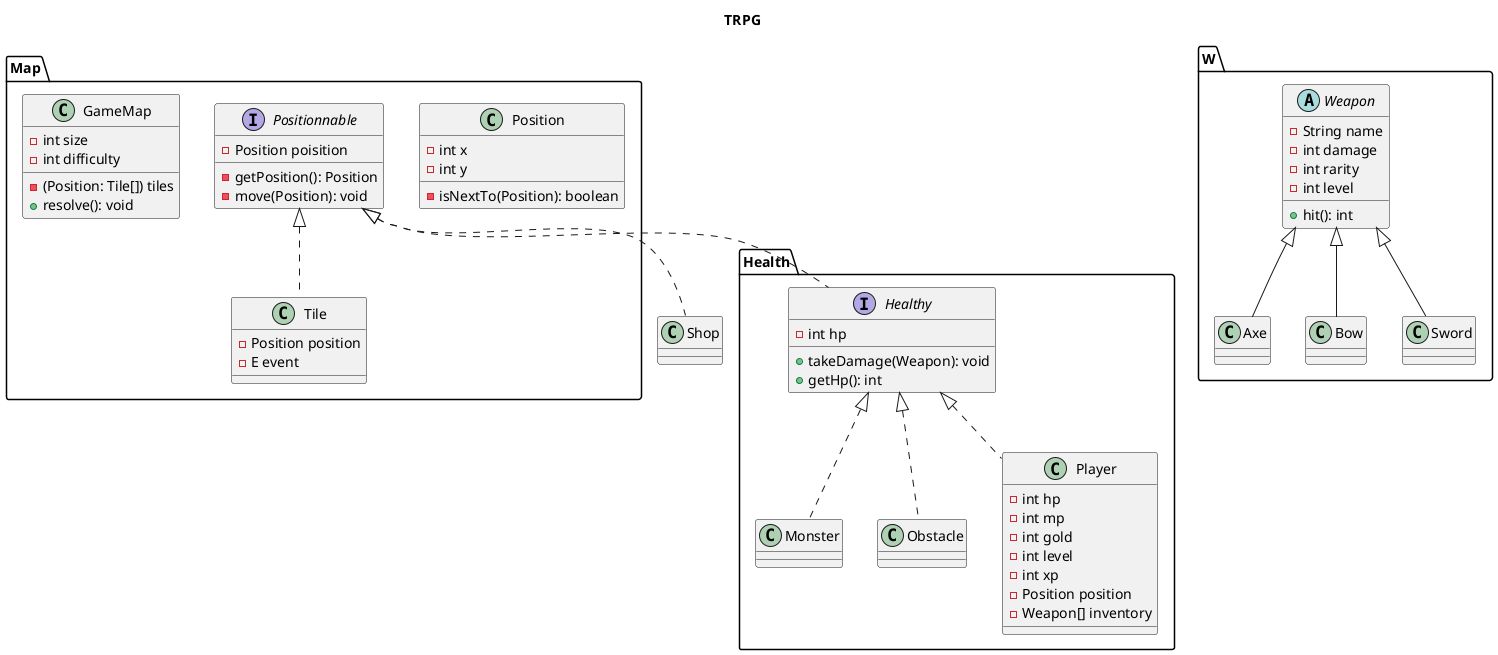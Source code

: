 @startuml

title TRPG

package Health {
  interface Healthy {
    - int hp
    + takeDamage(Weapon): void
    + getHp(): int
  }
  class Monster {}
  class Obstacle {}
  class Player {
    - int hp
    - int mp
    - int gold
    - int level
    - int xp
    - Position position
    - Weapon[] inventory
  }
}

package Map {
  class Position {
      - int x
      - int y
      - isNextTo(Position): boolean
    }
  Interface Positionnable {
    - Position poisition
    - getPosition(): Position
    - move(Position): void
  }
  class GameMap {
      - int size
      - int difficulty
      - (Position: Tile[]) tiles
      + resolve(): void
    }
  class Tile {
      - Position position
      - E event
    }
}

package W {
  abstract Weapon {
      - String name
      - int damage
      - int rarity
      - int level
      + hit(): int
    }
  class Axe {}
  class Bow {}
  class Sword {}
}

class Shop {}

Positionnable <|.. Tile
Positionnable <|.. Healthy
Positionnable <|.. Shop

Healthy <|.. Player
Healthy <|.. Monster
Healthy <|.. Obstacle

Weapon <|-- Axe
Weapon <|-- Bow
Weapon <|-- Sword


@enduml
